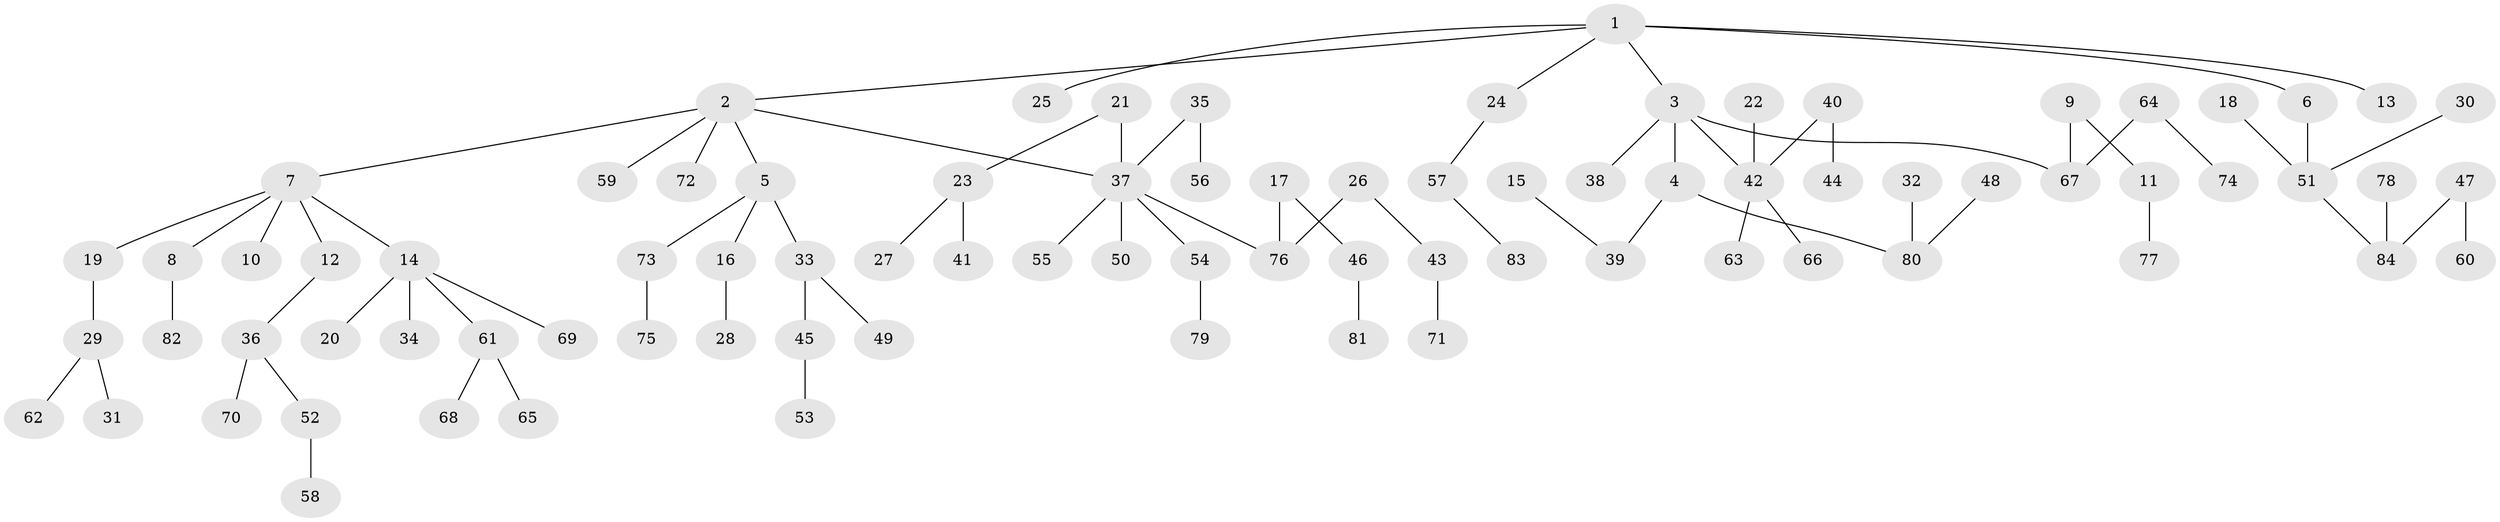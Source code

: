 // original degree distribution, {6: 0.03361344537815126, 2: 0.2689075630252101, 5: 0.025210084033613446, 4: 0.05042016806722689, 3: 0.11764705882352941, 8: 0.008403361344537815, 1: 0.4957983193277311}
// Generated by graph-tools (version 1.1) at 2025/37/03/04/25 23:37:24]
// undirected, 84 vertices, 83 edges
graph export_dot {
  node [color=gray90,style=filled];
  1;
  2;
  3;
  4;
  5;
  6;
  7;
  8;
  9;
  10;
  11;
  12;
  13;
  14;
  15;
  16;
  17;
  18;
  19;
  20;
  21;
  22;
  23;
  24;
  25;
  26;
  27;
  28;
  29;
  30;
  31;
  32;
  33;
  34;
  35;
  36;
  37;
  38;
  39;
  40;
  41;
  42;
  43;
  44;
  45;
  46;
  47;
  48;
  49;
  50;
  51;
  52;
  53;
  54;
  55;
  56;
  57;
  58;
  59;
  60;
  61;
  62;
  63;
  64;
  65;
  66;
  67;
  68;
  69;
  70;
  71;
  72;
  73;
  74;
  75;
  76;
  77;
  78;
  79;
  80;
  81;
  82;
  83;
  84;
  1 -- 2 [weight=1.0];
  1 -- 3 [weight=1.0];
  1 -- 6 [weight=1.0];
  1 -- 13 [weight=1.0];
  1 -- 24 [weight=1.0];
  1 -- 25 [weight=1.0];
  2 -- 5 [weight=1.0];
  2 -- 7 [weight=1.0];
  2 -- 37 [weight=1.0];
  2 -- 59 [weight=1.0];
  2 -- 72 [weight=1.0];
  3 -- 4 [weight=1.0];
  3 -- 38 [weight=1.0];
  3 -- 42 [weight=1.0];
  3 -- 67 [weight=1.0];
  4 -- 39 [weight=1.0];
  4 -- 80 [weight=1.0];
  5 -- 16 [weight=1.0];
  5 -- 33 [weight=1.0];
  5 -- 73 [weight=1.0];
  6 -- 51 [weight=1.0];
  7 -- 8 [weight=1.0];
  7 -- 10 [weight=1.0];
  7 -- 12 [weight=1.0];
  7 -- 14 [weight=1.0];
  7 -- 19 [weight=1.0];
  8 -- 82 [weight=1.0];
  9 -- 11 [weight=1.0];
  9 -- 67 [weight=1.0];
  11 -- 77 [weight=1.0];
  12 -- 36 [weight=1.0];
  14 -- 20 [weight=1.0];
  14 -- 34 [weight=1.0];
  14 -- 61 [weight=1.0];
  14 -- 69 [weight=1.0];
  15 -- 39 [weight=1.0];
  16 -- 28 [weight=1.0];
  17 -- 46 [weight=1.0];
  17 -- 76 [weight=1.0];
  18 -- 51 [weight=1.0];
  19 -- 29 [weight=1.0];
  21 -- 23 [weight=1.0];
  21 -- 37 [weight=1.0];
  22 -- 42 [weight=1.0];
  23 -- 27 [weight=1.0];
  23 -- 41 [weight=1.0];
  24 -- 57 [weight=1.0];
  26 -- 43 [weight=1.0];
  26 -- 76 [weight=1.0];
  29 -- 31 [weight=1.0];
  29 -- 62 [weight=1.0];
  30 -- 51 [weight=1.0];
  32 -- 80 [weight=1.0];
  33 -- 45 [weight=1.0];
  33 -- 49 [weight=1.0];
  35 -- 37 [weight=1.0];
  35 -- 56 [weight=1.0];
  36 -- 52 [weight=1.0];
  36 -- 70 [weight=1.0];
  37 -- 50 [weight=1.0];
  37 -- 54 [weight=1.0];
  37 -- 55 [weight=1.0];
  37 -- 76 [weight=1.0];
  40 -- 42 [weight=1.0];
  40 -- 44 [weight=1.0];
  42 -- 63 [weight=1.0];
  42 -- 66 [weight=1.0];
  43 -- 71 [weight=1.0];
  45 -- 53 [weight=1.0];
  46 -- 81 [weight=1.0];
  47 -- 60 [weight=1.0];
  47 -- 84 [weight=1.0];
  48 -- 80 [weight=1.0];
  51 -- 84 [weight=1.0];
  52 -- 58 [weight=1.0];
  54 -- 79 [weight=1.0];
  57 -- 83 [weight=1.0];
  61 -- 65 [weight=1.0];
  61 -- 68 [weight=1.0];
  64 -- 67 [weight=1.0];
  64 -- 74 [weight=1.0];
  73 -- 75 [weight=1.0];
  78 -- 84 [weight=1.0];
}
